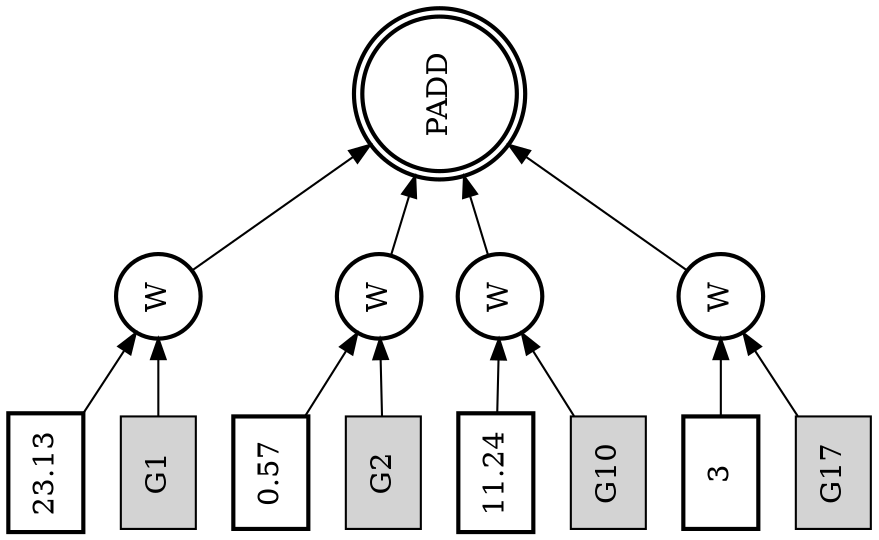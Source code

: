 digraph G{
	size="7.5,11.0";
	dir="none";
	rankdir="LR";
	orientation="landscape";
	PADD1 [shape="doublecircle" style="bold" label="PADD"];
	W1->PADD1;
	W1 [shape="circle" style="bold" label="W"];
	const1->W1;
	const1 [shape="box" style="bold" label="23.13"];
	G11->W1;
	G11 [shape="box" style="filled" label="G1"];
	W2->PADD1;
	W2 [shape="circle" style="bold" label="W"];
	const2->W2;
	const2 [shape="box" style="bold" label="0.57"];
	G21->W2;
	G21 [shape="box" style="filled" label="G2"];
	W3->PADD1;
	W3 [shape="circle" style="bold" label="W"];
	const3->W3;
	const3 [shape="box" style="bold" label="11.24"];
	G101->W3;
	G101 [shape="box" style="filled" label="G10"];
	W4->PADD1;
	W4 [shape="circle" style="bold" label="W"];
	const4->W4;
	const4 [shape="box" style="bold" label="3"];
	G171->W4;
	G171 [shape="box" style="filled" label="G17"];
}
